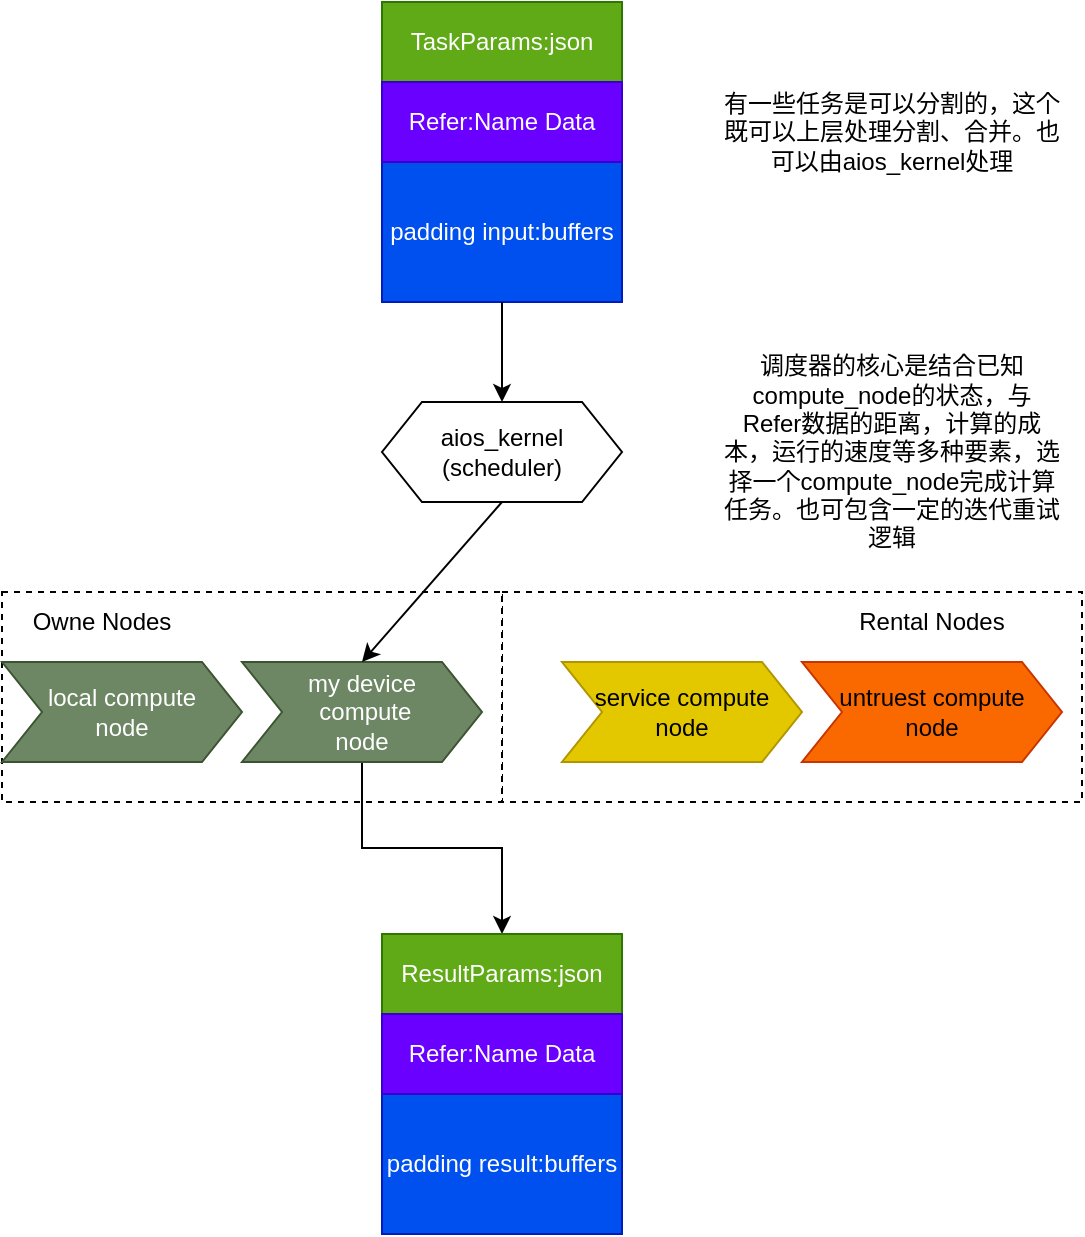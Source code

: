 <mxfile version="21.6.8" type="device">
  <diagram id="C5RBs43oDa-KdzZeNtuy" name="Page-1">
    <mxGraphModel dx="914" dy="806" grid="1" gridSize="10" guides="1" tooltips="1" connect="1" arrows="1" fold="1" page="1" pageScale="1" pageWidth="827" pageHeight="1169" math="0" shadow="0">
      <root>
        <mxCell id="WIyWlLk6GJQsqaUBKTNV-0" />
        <mxCell id="WIyWlLk6GJQsqaUBKTNV-1" parent="WIyWlLk6GJQsqaUBKTNV-0" />
        <mxCell id="ia-fclrWNqMUroYMcw65-37" value="" style="rounded=0;whiteSpace=wrap;html=1;dashed=1;" vertex="1" parent="WIyWlLk6GJQsqaUBKTNV-1">
          <mxGeometry x="340" y="345" width="290" height="105" as="geometry" />
        </mxCell>
        <mxCell id="ia-fclrWNqMUroYMcw65-36" value="" style="rounded=0;whiteSpace=wrap;html=1;dashed=1;" vertex="1" parent="WIyWlLk6GJQsqaUBKTNV-1">
          <mxGeometry x="90" y="345" width="250" height="105" as="geometry" />
        </mxCell>
        <mxCell id="ia-fclrWNqMUroYMcw65-1" value="local compute &lt;br&gt;node" style="shape=step;perimeter=stepPerimeter;whiteSpace=wrap;html=1;fixedSize=1;fillColor=#6d8764;fontColor=#ffffff;strokeColor=#3A5431;" vertex="1" parent="WIyWlLk6GJQsqaUBKTNV-1">
          <mxGeometry x="90" y="380" width="120" height="50" as="geometry" />
        </mxCell>
        <mxCell id="ia-fclrWNqMUroYMcw65-31" style="edgeStyle=orthogonalEdgeStyle;rounded=0;orthogonalLoop=1;jettySize=auto;html=1;exitX=0.5;exitY=1;exitDx=0;exitDy=0;entryX=0.5;entryY=0;entryDx=0;entryDy=0;" edge="1" parent="WIyWlLk6GJQsqaUBKTNV-1" source="ia-fclrWNqMUroYMcw65-2" target="ia-fclrWNqMUroYMcw65-28">
          <mxGeometry relative="1" as="geometry" />
        </mxCell>
        <mxCell id="ia-fclrWNqMUroYMcw65-2" value="my device&lt;br&gt;&amp;nbsp;compute &lt;br&gt;node" style="shape=step;perimeter=stepPerimeter;whiteSpace=wrap;html=1;fixedSize=1;fillColor=#6d8764;fontColor=#ffffff;strokeColor=#3A5431;" vertex="1" parent="WIyWlLk6GJQsqaUBKTNV-1">
          <mxGeometry x="210" y="380" width="120" height="50" as="geometry" />
        </mxCell>
        <mxCell id="ia-fclrWNqMUroYMcw65-3" value="service compute&lt;br&gt;node" style="shape=step;perimeter=stepPerimeter;whiteSpace=wrap;html=1;fixedSize=1;fillColor=#e3c800;fontColor=#000000;strokeColor=#B09500;" vertex="1" parent="WIyWlLk6GJQsqaUBKTNV-1">
          <mxGeometry x="370" y="380" width="120" height="50" as="geometry" />
        </mxCell>
        <mxCell id="ia-fclrWNqMUroYMcw65-4" value="untruest compute&lt;br&gt;node" style="shape=step;perimeter=stepPerimeter;whiteSpace=wrap;html=1;fixedSize=1;fillColor=#fa6800;fontColor=#000000;strokeColor=#C73500;" vertex="1" parent="WIyWlLk6GJQsqaUBKTNV-1">
          <mxGeometry x="490" y="380" width="130" height="50" as="geometry" />
        </mxCell>
        <mxCell id="ia-fclrWNqMUroYMcw65-18" value="TaskParams:json" style="rounded=0;whiteSpace=wrap;html=1;fillColor=#60a917;fontColor=#ffffff;strokeColor=#2D7600;" vertex="1" parent="WIyWlLk6GJQsqaUBKTNV-1">
          <mxGeometry x="280" y="50" width="120" height="40" as="geometry" />
        </mxCell>
        <mxCell id="ia-fclrWNqMUroYMcw65-19" value="padding input:buffers" style="rounded=0;whiteSpace=wrap;html=1;fillColor=#0050ef;fontColor=#ffffff;strokeColor=#001DBC;" vertex="1" parent="WIyWlLk6GJQsqaUBKTNV-1">
          <mxGeometry x="280" y="130" width="120" height="70" as="geometry" />
        </mxCell>
        <mxCell id="ia-fclrWNqMUroYMcw65-22" value="Refer:Name Data" style="rounded=0;whiteSpace=wrap;html=1;fillColor=#6a00ff;fontColor=#ffffff;strokeColor=#3700CC;" vertex="1" parent="WIyWlLk6GJQsqaUBKTNV-1">
          <mxGeometry x="280" y="90" width="120" height="40" as="geometry" />
        </mxCell>
        <mxCell id="ia-fclrWNqMUroYMcw65-23" value="aios_kernel&lt;br&gt;(scheduler)" style="shape=hexagon;perimeter=hexagonPerimeter2;whiteSpace=wrap;html=1;fixedSize=1;" vertex="1" parent="WIyWlLk6GJQsqaUBKTNV-1">
          <mxGeometry x="280" y="250" width="120" height="50" as="geometry" />
        </mxCell>
        <mxCell id="ia-fclrWNqMUroYMcw65-24" value="" style="endArrow=classic;html=1;rounded=0;exitX=0.5;exitY=1;exitDx=0;exitDy=0;entryX=0.5;entryY=0;entryDx=0;entryDy=0;" edge="1" parent="WIyWlLk6GJQsqaUBKTNV-1" source="ia-fclrWNqMUroYMcw65-19" target="ia-fclrWNqMUroYMcw65-23">
          <mxGeometry width="50" height="50" relative="1" as="geometry">
            <mxPoint x="430" y="240" as="sourcePoint" />
            <mxPoint x="480" y="190" as="targetPoint" />
          </mxGeometry>
        </mxCell>
        <mxCell id="ia-fclrWNqMUroYMcw65-25" value="" style="endArrow=classic;html=1;rounded=0;exitX=0.5;exitY=1;exitDx=0;exitDy=0;entryX=0.5;entryY=0;entryDx=0;entryDy=0;" edge="1" parent="WIyWlLk6GJQsqaUBKTNV-1" source="ia-fclrWNqMUroYMcw65-23" target="ia-fclrWNqMUroYMcw65-2">
          <mxGeometry width="50" height="50" relative="1" as="geometry">
            <mxPoint x="420" y="350" as="sourcePoint" />
            <mxPoint x="470" y="300" as="targetPoint" />
          </mxGeometry>
        </mxCell>
        <mxCell id="ia-fclrWNqMUroYMcw65-26" value="Owne Nodes" style="text;html=1;strokeColor=none;fillColor=none;align=center;verticalAlign=middle;whiteSpace=wrap;rounded=0;" vertex="1" parent="WIyWlLk6GJQsqaUBKTNV-1">
          <mxGeometry x="90" y="345" width="100" height="30" as="geometry" />
        </mxCell>
        <mxCell id="ia-fclrWNqMUroYMcw65-27" value="Rental Nodes" style="text;html=1;strokeColor=none;fillColor=none;align=center;verticalAlign=middle;whiteSpace=wrap;rounded=0;" vertex="1" parent="WIyWlLk6GJQsqaUBKTNV-1">
          <mxGeometry x="505" y="345" width="100" height="30" as="geometry" />
        </mxCell>
        <mxCell id="ia-fclrWNqMUroYMcw65-28" value="ResultParams:json" style="rounded=0;whiteSpace=wrap;html=1;fillColor=#60a917;fontColor=#ffffff;strokeColor=#2D7600;" vertex="1" parent="WIyWlLk6GJQsqaUBKTNV-1">
          <mxGeometry x="280" y="516" width="120" height="40" as="geometry" />
        </mxCell>
        <mxCell id="ia-fclrWNqMUroYMcw65-29" value="padding result:buffers" style="rounded=0;whiteSpace=wrap;html=1;fillColor=#0050ef;fontColor=#ffffff;strokeColor=#001DBC;" vertex="1" parent="WIyWlLk6GJQsqaUBKTNV-1">
          <mxGeometry x="280" y="596" width="120" height="70" as="geometry" />
        </mxCell>
        <mxCell id="ia-fclrWNqMUroYMcw65-30" value="Refer:Name Data" style="rounded=0;whiteSpace=wrap;html=1;fillColor=#6a00ff;fontColor=#ffffff;strokeColor=#3700CC;" vertex="1" parent="WIyWlLk6GJQsqaUBKTNV-1">
          <mxGeometry x="280" y="556" width="120" height="40" as="geometry" />
        </mxCell>
        <mxCell id="ia-fclrWNqMUroYMcw65-34" value="有一些任务是可以分割的，这个既可以上层处理分割、合并。也可以由aios_kernel处理" style="text;html=1;strokeColor=none;fillColor=none;align=center;verticalAlign=middle;whiteSpace=wrap;rounded=0;" vertex="1" parent="WIyWlLk6GJQsqaUBKTNV-1">
          <mxGeometry x="450" y="80" width="170" height="70" as="geometry" />
        </mxCell>
        <mxCell id="ia-fclrWNqMUroYMcw65-35" value="调度器的核心是结合已知compute_node的状态，与Refer数据的距离，计算的成本，运行的速度等多种要素，选择一个compute_node完成计算任务。也可包含一定的迭代重试逻辑" style="text;html=1;strokeColor=none;fillColor=none;align=center;verticalAlign=middle;whiteSpace=wrap;rounded=0;" vertex="1" parent="WIyWlLk6GJQsqaUBKTNV-1">
          <mxGeometry x="450" y="240" width="170" height="70" as="geometry" />
        </mxCell>
      </root>
    </mxGraphModel>
  </diagram>
</mxfile>

